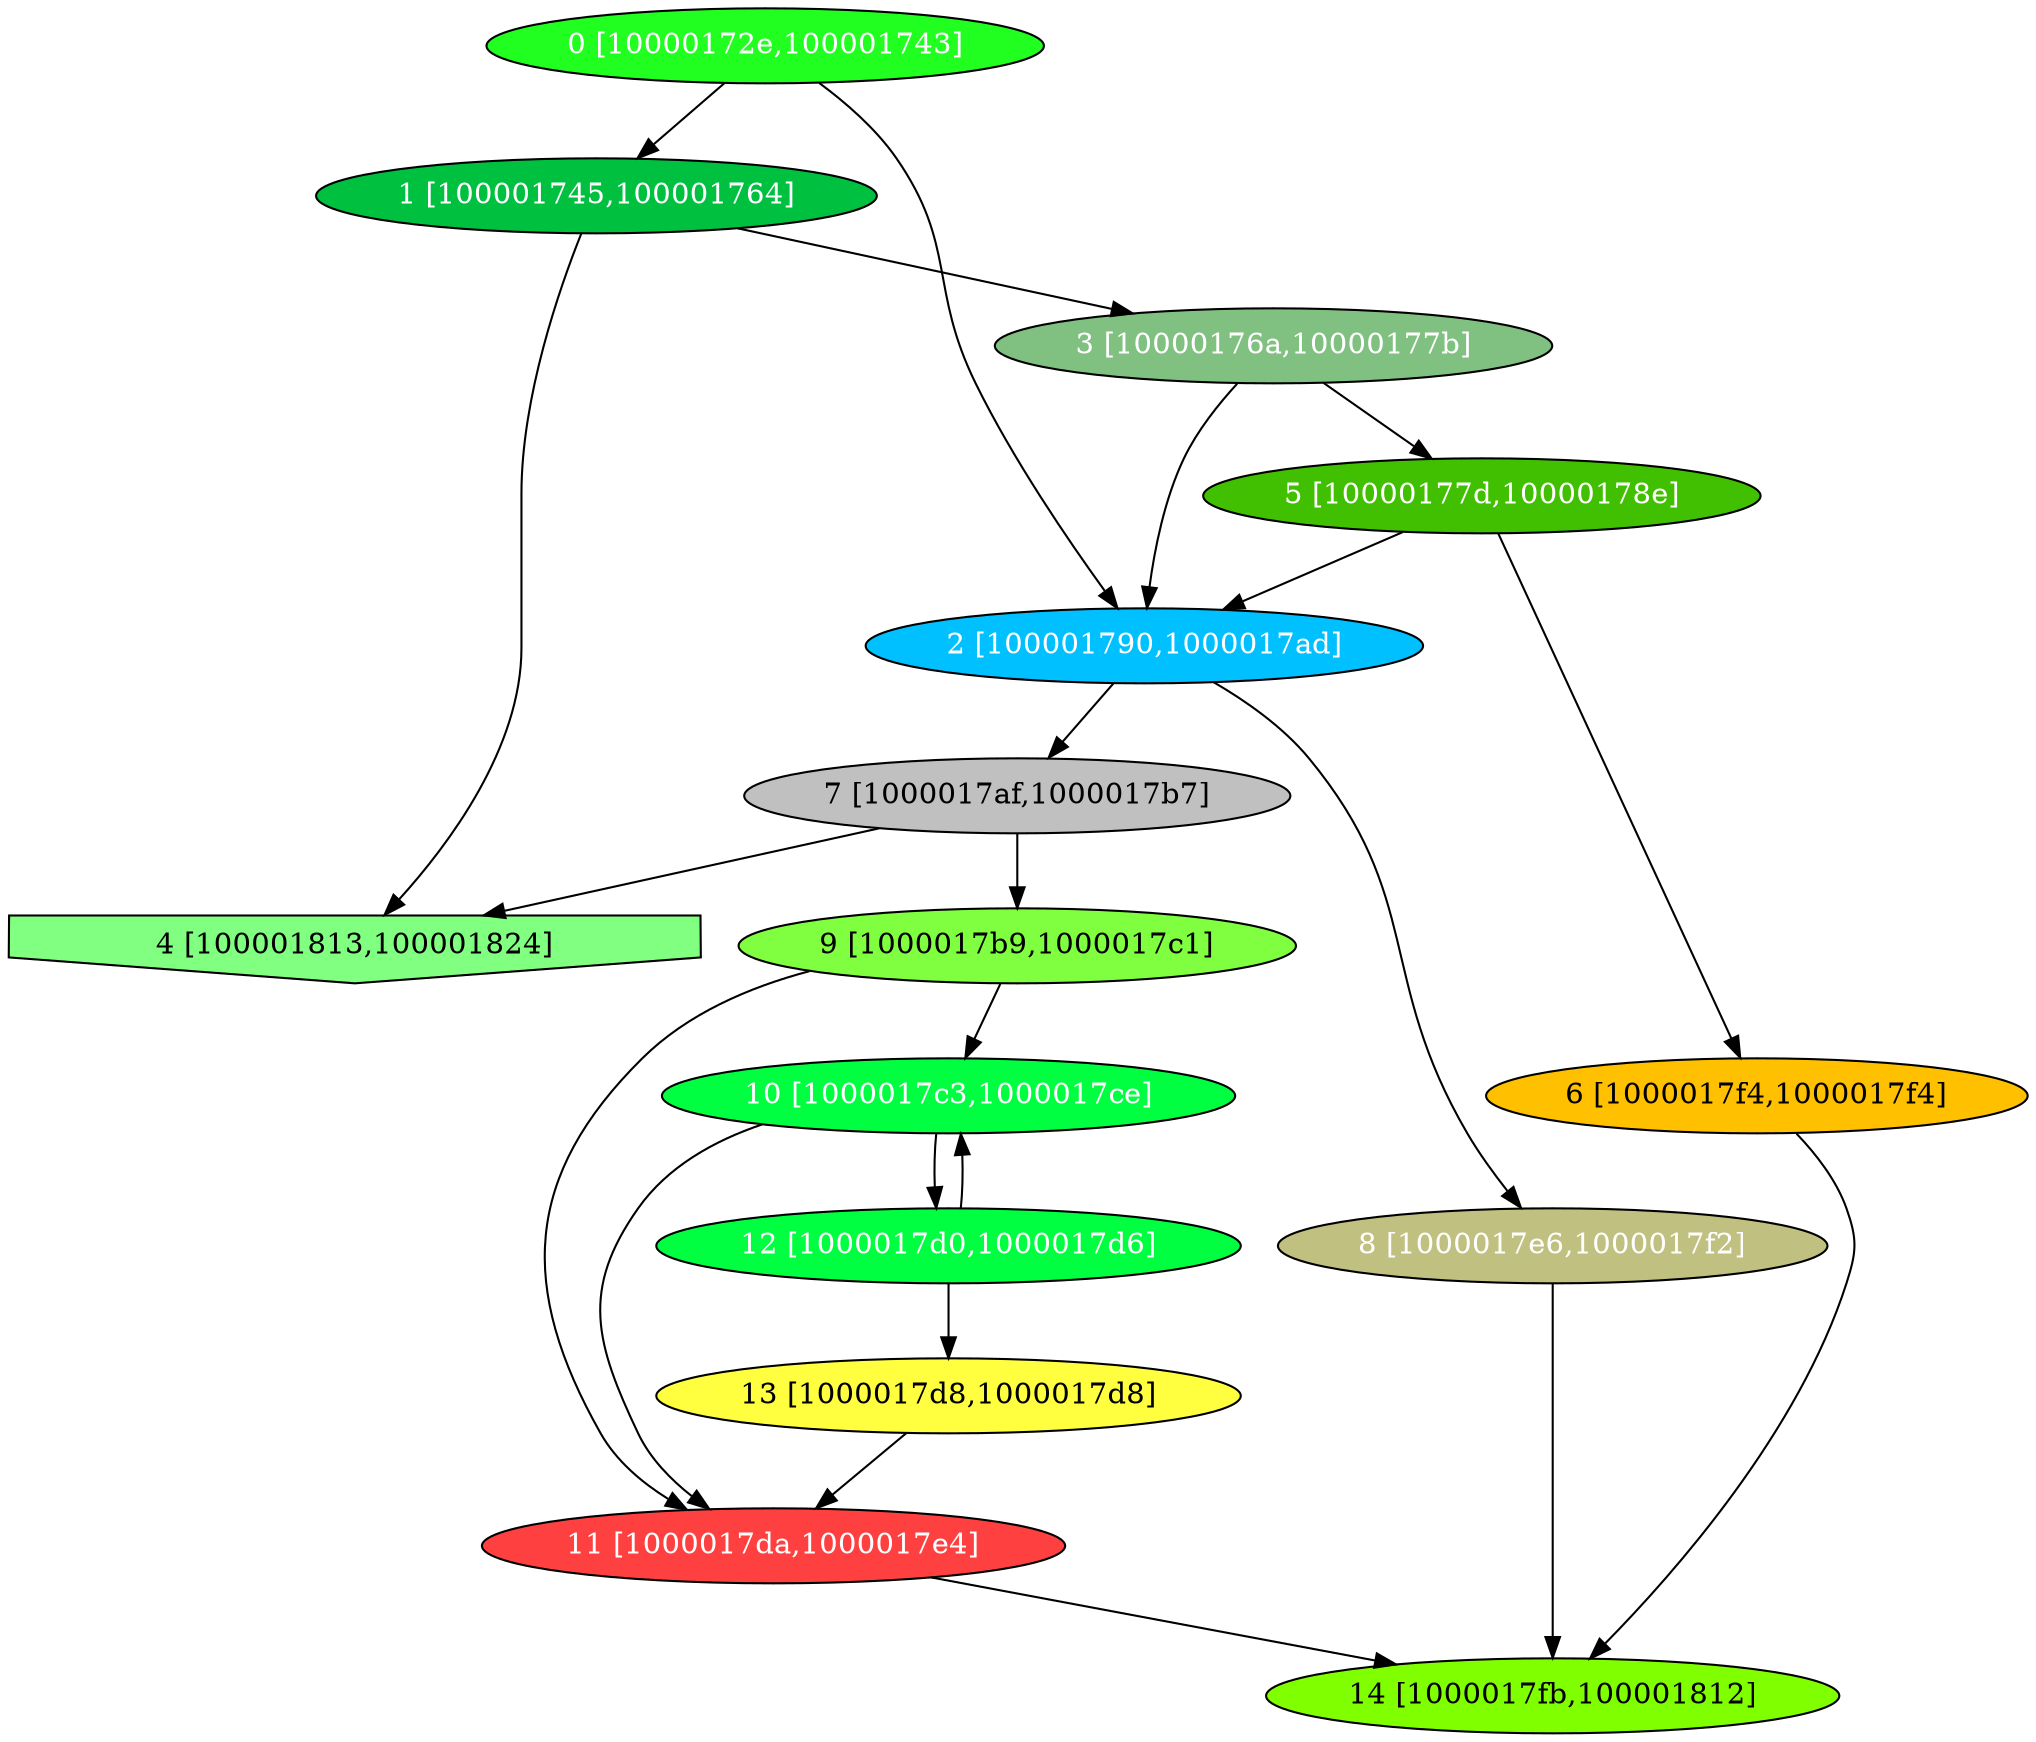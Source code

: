 diGraph hexdump{
	hexdump_0  [style=filled fillcolor="#20FF20" fontcolor="#ffffff" shape=oval label="0 [10000172e,100001743]"]
	hexdump_1  [style=filled fillcolor="#00C040" fontcolor="#ffffff" shape=oval label="1 [100001745,100001764]"]
	hexdump_2  [style=filled fillcolor="#00C0FF" fontcolor="#ffffff" shape=oval label="2 [100001790,1000017ad]"]
	hexdump_3  [style=filled fillcolor="#80C080" fontcolor="#ffffff" shape=oval label="3 [10000176a,10000177b]"]
	hexdump_4  [style=filled fillcolor="#80FF80" fontcolor="#000000" shape=invhouse label="4 [100001813,100001824]"]
	hexdump_5  [style=filled fillcolor="#40C000" fontcolor="#ffffff" shape=oval label="5 [10000177d,10000178e]"]
	hexdump_6  [style=filled fillcolor="#FFC000" fontcolor="#000000" shape=oval label="6 [1000017f4,1000017f4]"]
	hexdump_7  [style=filled fillcolor="#C0C0C0" fontcolor="#000000" shape=oval label="7 [1000017af,1000017b7]"]
	hexdump_8  [style=filled fillcolor="#C0C080" fontcolor="#ffffff" shape=oval label="8 [1000017e6,1000017f2]"]
	hexdump_9  [style=filled fillcolor="#80FF40" fontcolor="#000000" shape=oval label="9 [1000017b9,1000017c1]"]
	hexdump_a  [style=filled fillcolor="#00FF40" fontcolor="#ffffff" shape=oval label="10 [1000017c3,1000017ce]"]
	hexdump_b  [style=filled fillcolor="#FF4040" fontcolor="#ffffff" shape=oval label="11 [1000017da,1000017e4]"]
	hexdump_c  [style=filled fillcolor="#00FF40" fontcolor="#ffffff" shape=oval label="12 [1000017d0,1000017d6]"]
	hexdump_d  [style=filled fillcolor="#FFFF40" fontcolor="#000000" shape=oval label="13 [1000017d8,1000017d8]"]
	hexdump_e  [style=filled fillcolor="#80FF00" fontcolor="#000000" shape=oval label="14 [1000017fb,100001812]"]

	hexdump_0 -> hexdump_1
	hexdump_0 -> hexdump_2
	hexdump_1 -> hexdump_3
	hexdump_1 -> hexdump_4
	hexdump_2 -> hexdump_7
	hexdump_2 -> hexdump_8
	hexdump_3 -> hexdump_2
	hexdump_3 -> hexdump_5
	hexdump_5 -> hexdump_2
	hexdump_5 -> hexdump_6
	hexdump_6 -> hexdump_e
	hexdump_7 -> hexdump_4
	hexdump_7 -> hexdump_9
	hexdump_8 -> hexdump_e
	hexdump_9 -> hexdump_a
	hexdump_9 -> hexdump_b
	hexdump_a -> hexdump_b
	hexdump_a -> hexdump_c
	hexdump_b -> hexdump_e
	hexdump_c -> hexdump_a
	hexdump_c -> hexdump_d
	hexdump_d -> hexdump_b
}